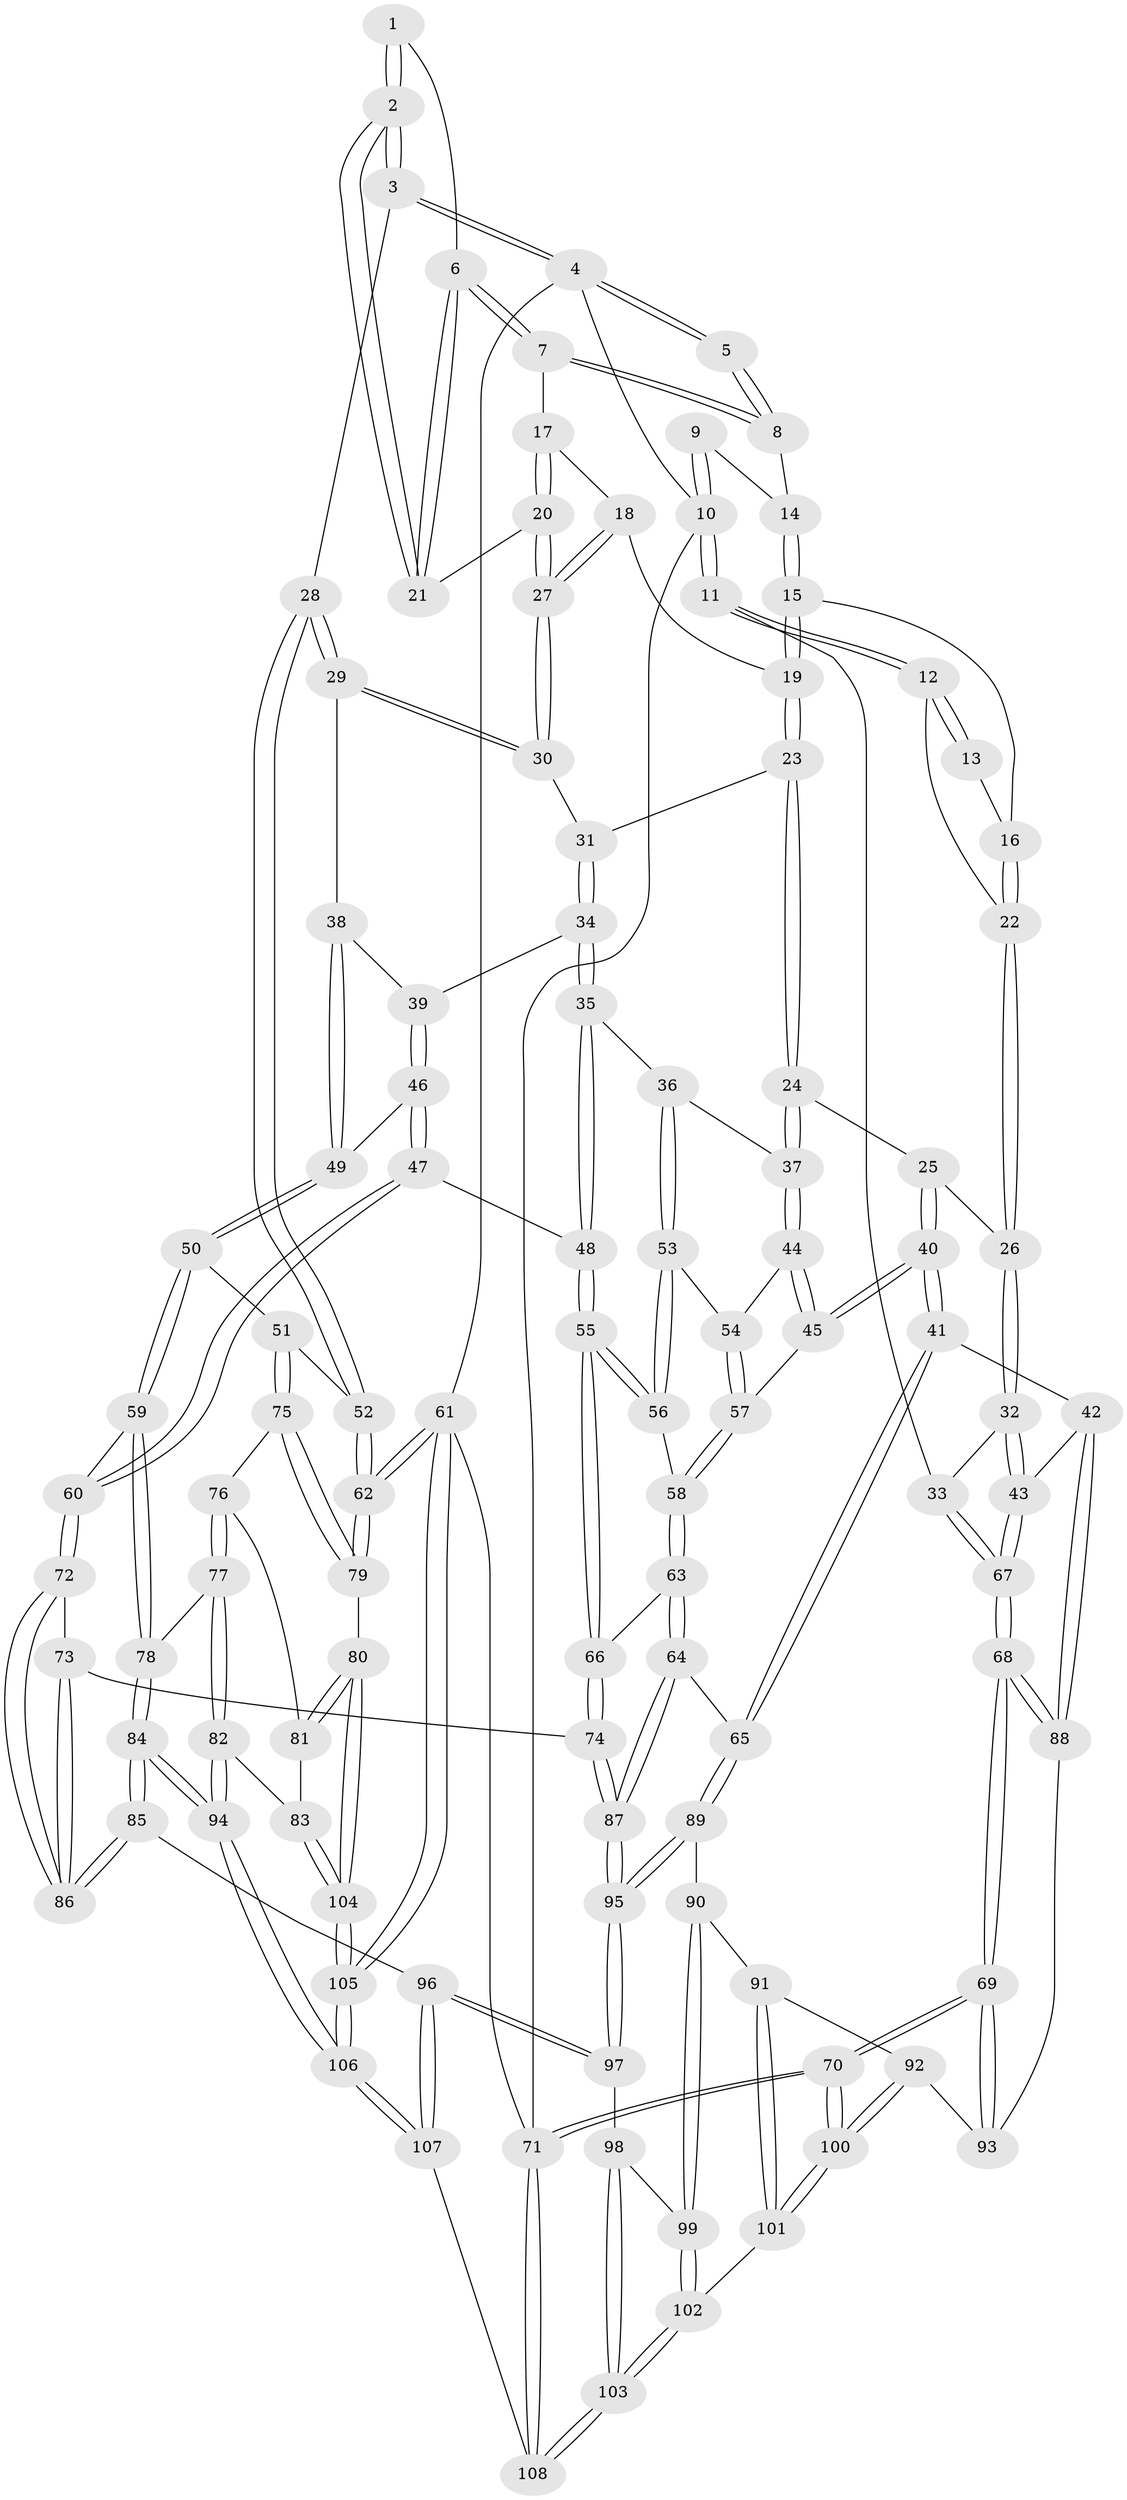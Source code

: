 // coarse degree distribution, {3: 0.0967741935483871, 6: 0.06451612903225806, 4: 0.5, 5: 0.3225806451612903, 8: 0.016129032258064516}
// Generated by graph-tools (version 1.1) at 2025/42/03/06/25 10:42:27]
// undirected, 108 vertices, 267 edges
graph export_dot {
graph [start="1"]
  node [color=gray90,style=filled];
  1 [pos="+0.7303801642434145+0"];
  2 [pos="+0.8882839542764237+0.2028131920768222"];
  3 [pos="+1+0.2674549616924345"];
  4 [pos="+1+0"];
  5 [pos="+0.7184646318274146+0"];
  6 [pos="+0.7186430761142685+0.12592095872616188"];
  7 [pos="+0.4908164238014395+0.015441141994556888"];
  8 [pos="+0.4607421836805513+0"];
  9 [pos="+0.16600808567479783+0"];
  10 [pos="+0+0"];
  11 [pos="+0+0.1610724448565854"];
  12 [pos="+0+0.18478671242274622"];
  13 [pos="+0.15541627698623225+0"];
  14 [pos="+0.4227624695063341+0"];
  15 [pos="+0.2646600024206683+0.14508638873482033"];
  16 [pos="+0.20345058432870436+0.1617612803020077"];
  17 [pos="+0.4917610479477744+0.06417782879855687"];
  18 [pos="+0.48036125292377213+0.1609664318902092"];
  19 [pos="+0.4133797808320277+0.23977064159530087"];
  20 [pos="+0.7282818078826333+0.20586742940819822"];
  21 [pos="+0.7438662843655084+0.19497436408079927"];
  22 [pos="+0.14464009604219444+0.2259882950331928"];
  23 [pos="+0.3995469040313737+0.3446718677391101"];
  24 [pos="+0.3558954483396668+0.3666551093884992"];
  25 [pos="+0.2304037655473605+0.37956887824884"];
  26 [pos="+0.19870420333533895+0.36209636336143064"];
  27 [pos="+0.6617491527088457+0.26878185511485136"];
  28 [pos="+1+0.2728463845277426"];
  29 [pos="+0.6671546365048108+0.4312590339293902"];
  30 [pos="+0.636518949807021+0.3701376193471854"];
  31 [pos="+0.4280219076312477+0.35963331150422595"];
  32 [pos="+0.07106924689130462+0.43331193962163056"];
  33 [pos="+0+0.36839749384389897"];
  34 [pos="+0.4820102112604826+0.5066623380118817"];
  35 [pos="+0.47926337724132456+0.5111388593021117"];
  36 [pos="+0.41442691579365937+0.5474644708262145"];
  37 [pos="+0.36753725431967316+0.5193328579237935"];
  38 [pos="+0.6672023773890546+0.4347365482722201"];
  39 [pos="+0.5382646263301322+0.5088173220363591"];
  40 [pos="+0.22895187036981554+0.5767482197799497"];
  41 [pos="+0.14576042342545795+0.6514993659849955"];
  42 [pos="+0.13544491094060393+0.6546714362585511"];
  43 [pos="+0.09417598782044152+0.6316248428144189"];
  44 [pos="+0.31541934982642456+0.5603700880983906"];
  45 [pos="+0.24427385205334615+0.57875609420533"];
  46 [pos="+0.5512197697100054+0.5635284086092218"];
  47 [pos="+0.5328133312443937+0.6563242439733855"];
  48 [pos="+0.5082331759693608+0.6568529561053079"];
  49 [pos="+0.7093157557673361+0.5390789884275873"];
  50 [pos="+0.7142329896961862+0.5485418204840969"];
  51 [pos="+0.8748364657531379+0.5985129921258405"];
  52 [pos="+1+0.42017474024355095"];
  53 [pos="+0.4155465418698043+0.6102629162915486"];
  54 [pos="+0.37225414044650634+0.6039099982477487"];
  55 [pos="+0.4673384565323011+0.6716766471538336"];
  56 [pos="+0.4281807164065434+0.6308391291233396"];
  57 [pos="+0.324355009823907+0.6447725701821577"];
  58 [pos="+0.32959515833995845+0.6543770824622166"];
  59 [pos="+0.6242331919485613+0.6777375522207009"];
  60 [pos="+0.6112395057250513+0.680356147699031"];
  61 [pos="+1+1"];
  62 [pos="+1+0.8620054840767956"];
  63 [pos="+0.33921840224139843+0.728126637768661"];
  64 [pos="+0.3230553680784267+0.7436401539757027"];
  65 [pos="+0.3041682900566551+0.749521246817647"];
  66 [pos="+0.44933742889521655+0.7018761914737912"];
  67 [pos="+0+0.622644825553408"];
  68 [pos="+0+0.9717518642542718"];
  69 [pos="+0+1"];
  70 [pos="+0+1"];
  71 [pos="+0+1"];
  72 [pos="+0.6033325047636735+0.7005276412449829"];
  73 [pos="+0.48915956254924814+0.8174834023537265"];
  74 [pos="+0.4684888276614795+0.8091017646967668"];
  75 [pos="+0.8686126820839646+0.6463387240537352"];
  76 [pos="+0.8667832576416855+0.6491953287661786"];
  77 [pos="+0.749826339574818+0.7522240411296267"];
  78 [pos="+0.667292398586884+0.722101152313984"];
  79 [pos="+1+0.8533716384225022"];
  80 [pos="+0.9456911166359148+0.8798626497486826"];
  81 [pos="+0.8579676608455616+0.7389767373787803"];
  82 [pos="+0.7767912521964055+0.8755025787916932"];
  83 [pos="+0.8274829208392676+0.8739145364094086"];
  84 [pos="+0.6476875357785876+0.9356275008798086"];
  85 [pos="+0.5852058576994172+0.9010143284066642"];
  86 [pos="+0.5727983177072911+0.8810680496827559"];
  87 [pos="+0.40911029138794713+0.8481663186910632"];
  88 [pos="+0.12087194940632567+0.7469855886641562"];
  89 [pos="+0.27292779445846316+0.8268979024042122"];
  90 [pos="+0.2662825787970642+0.8343976737580356"];
  91 [pos="+0.15828729769258004+0.8295664347649305"];
  92 [pos="+0.15115204660995205+0.8240910924756225"];
  93 [pos="+0.14407571264333335+0.8116710571106539"];
  94 [pos="+0.6677712944857055+0.9544952063500902"];
  95 [pos="+0.40213639640416016+0.86157208620672"];
  96 [pos="+0.41516090328585276+0.9732565207293239"];
  97 [pos="+0.3925817160248792+0.9199680820728305"];
  98 [pos="+0.29443070690624035+0.9056258696580821"];
  99 [pos="+0.2724183423764541+0.8619504516209002"];
  100 [pos="+0.050063575083554274+0.9442735325477764"];
  101 [pos="+0.18133248719726677+0.9362890451451266"];
  102 [pos="+0.18632325770002528+0.9422458110219162"];
  103 [pos="+0.2266577770243033+1"];
  104 [pos="+0.9083420450253795+0.8973828921621737"];
  105 [pos="+0.8596152134506329+1"];
  106 [pos="+0.6855187203630412+1"];
  107 [pos="+0.36016542661235285+1"];
  108 [pos="+0.24730321939251187+1"];
  1 -- 2;
  1 -- 2;
  1 -- 6;
  2 -- 3;
  2 -- 3;
  2 -- 21;
  2 -- 21;
  3 -- 4;
  3 -- 4;
  3 -- 28;
  4 -- 5;
  4 -- 5;
  4 -- 10;
  4 -- 61;
  5 -- 8;
  5 -- 8;
  6 -- 7;
  6 -- 7;
  6 -- 21;
  6 -- 21;
  7 -- 8;
  7 -- 8;
  7 -- 17;
  8 -- 14;
  9 -- 10;
  9 -- 10;
  9 -- 14;
  10 -- 11;
  10 -- 11;
  10 -- 71;
  11 -- 12;
  11 -- 12;
  11 -- 33;
  12 -- 13;
  12 -- 13;
  12 -- 22;
  13 -- 16;
  14 -- 15;
  14 -- 15;
  15 -- 16;
  15 -- 19;
  15 -- 19;
  16 -- 22;
  16 -- 22;
  17 -- 18;
  17 -- 20;
  17 -- 20;
  18 -- 19;
  18 -- 27;
  18 -- 27;
  19 -- 23;
  19 -- 23;
  20 -- 21;
  20 -- 27;
  20 -- 27;
  22 -- 26;
  22 -- 26;
  23 -- 24;
  23 -- 24;
  23 -- 31;
  24 -- 25;
  24 -- 37;
  24 -- 37;
  25 -- 26;
  25 -- 40;
  25 -- 40;
  26 -- 32;
  26 -- 32;
  27 -- 30;
  27 -- 30;
  28 -- 29;
  28 -- 29;
  28 -- 52;
  28 -- 52;
  29 -- 30;
  29 -- 30;
  29 -- 38;
  30 -- 31;
  31 -- 34;
  31 -- 34;
  32 -- 33;
  32 -- 43;
  32 -- 43;
  33 -- 67;
  33 -- 67;
  34 -- 35;
  34 -- 35;
  34 -- 39;
  35 -- 36;
  35 -- 48;
  35 -- 48;
  36 -- 37;
  36 -- 53;
  36 -- 53;
  37 -- 44;
  37 -- 44;
  38 -- 39;
  38 -- 49;
  38 -- 49;
  39 -- 46;
  39 -- 46;
  40 -- 41;
  40 -- 41;
  40 -- 45;
  40 -- 45;
  41 -- 42;
  41 -- 65;
  41 -- 65;
  42 -- 43;
  42 -- 88;
  42 -- 88;
  43 -- 67;
  43 -- 67;
  44 -- 45;
  44 -- 45;
  44 -- 54;
  45 -- 57;
  46 -- 47;
  46 -- 47;
  46 -- 49;
  47 -- 48;
  47 -- 60;
  47 -- 60;
  48 -- 55;
  48 -- 55;
  49 -- 50;
  49 -- 50;
  50 -- 51;
  50 -- 59;
  50 -- 59;
  51 -- 52;
  51 -- 75;
  51 -- 75;
  52 -- 62;
  52 -- 62;
  53 -- 54;
  53 -- 56;
  53 -- 56;
  54 -- 57;
  54 -- 57;
  55 -- 56;
  55 -- 56;
  55 -- 66;
  55 -- 66;
  56 -- 58;
  57 -- 58;
  57 -- 58;
  58 -- 63;
  58 -- 63;
  59 -- 60;
  59 -- 78;
  59 -- 78;
  60 -- 72;
  60 -- 72;
  61 -- 62;
  61 -- 62;
  61 -- 105;
  61 -- 105;
  61 -- 71;
  62 -- 79;
  62 -- 79;
  63 -- 64;
  63 -- 64;
  63 -- 66;
  64 -- 65;
  64 -- 87;
  64 -- 87;
  65 -- 89;
  65 -- 89;
  66 -- 74;
  66 -- 74;
  67 -- 68;
  67 -- 68;
  68 -- 69;
  68 -- 69;
  68 -- 88;
  68 -- 88;
  69 -- 70;
  69 -- 70;
  69 -- 93;
  69 -- 93;
  70 -- 71;
  70 -- 71;
  70 -- 100;
  70 -- 100;
  71 -- 108;
  71 -- 108;
  72 -- 73;
  72 -- 86;
  72 -- 86;
  73 -- 74;
  73 -- 86;
  73 -- 86;
  74 -- 87;
  74 -- 87;
  75 -- 76;
  75 -- 79;
  75 -- 79;
  76 -- 77;
  76 -- 77;
  76 -- 81;
  77 -- 78;
  77 -- 82;
  77 -- 82;
  78 -- 84;
  78 -- 84;
  79 -- 80;
  80 -- 81;
  80 -- 81;
  80 -- 104;
  80 -- 104;
  81 -- 83;
  82 -- 83;
  82 -- 94;
  82 -- 94;
  83 -- 104;
  83 -- 104;
  84 -- 85;
  84 -- 85;
  84 -- 94;
  84 -- 94;
  85 -- 86;
  85 -- 86;
  85 -- 96;
  87 -- 95;
  87 -- 95;
  88 -- 93;
  89 -- 90;
  89 -- 95;
  89 -- 95;
  90 -- 91;
  90 -- 99;
  90 -- 99;
  91 -- 92;
  91 -- 101;
  91 -- 101;
  92 -- 93;
  92 -- 100;
  92 -- 100;
  94 -- 106;
  94 -- 106;
  95 -- 97;
  95 -- 97;
  96 -- 97;
  96 -- 97;
  96 -- 107;
  96 -- 107;
  97 -- 98;
  98 -- 99;
  98 -- 103;
  98 -- 103;
  99 -- 102;
  99 -- 102;
  100 -- 101;
  100 -- 101;
  101 -- 102;
  102 -- 103;
  102 -- 103;
  103 -- 108;
  103 -- 108;
  104 -- 105;
  104 -- 105;
  105 -- 106;
  105 -- 106;
  106 -- 107;
  106 -- 107;
  107 -- 108;
}
